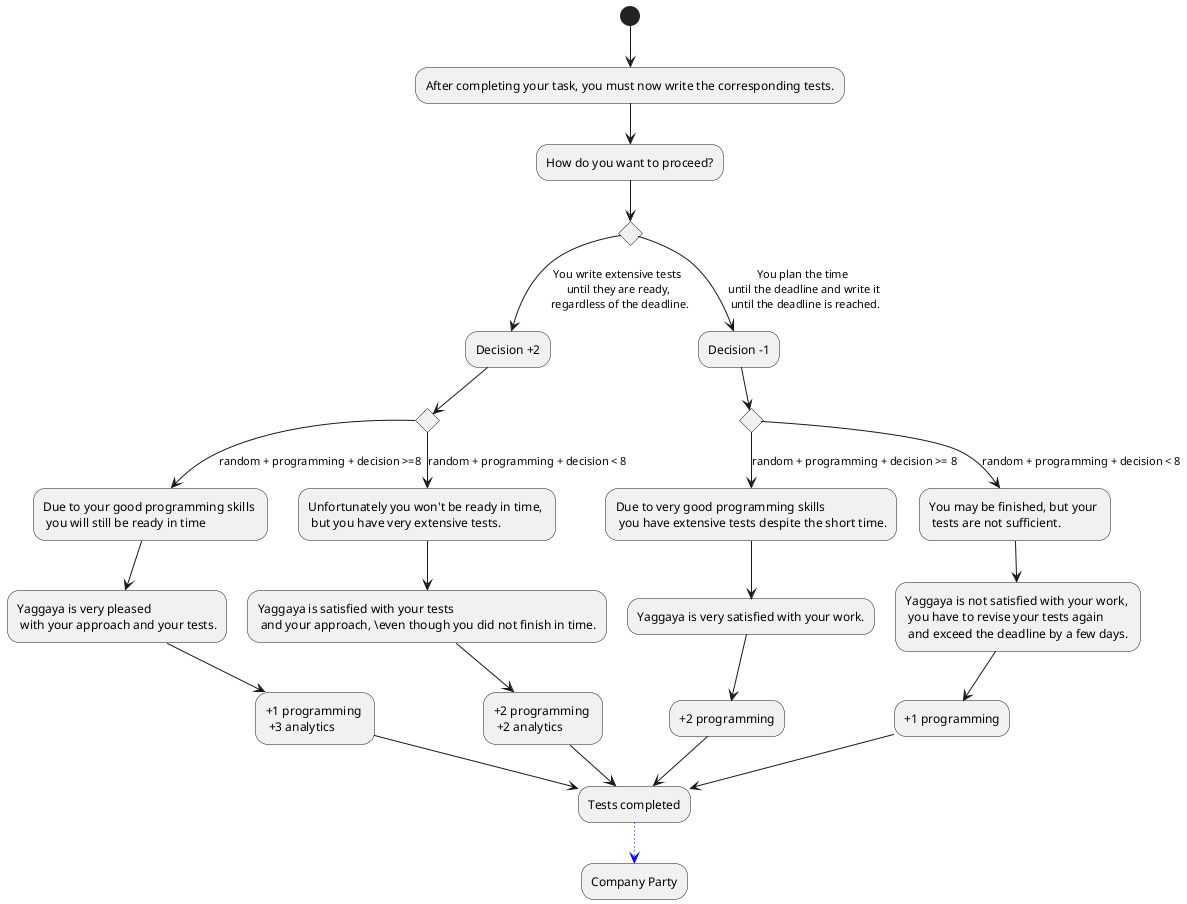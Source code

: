 @startuml
(*) --> "After completing your task, you must now write the corresponding tests."
--> "How do you want to proceed?" as wie
if "" then
--> [You write extensive tests \n until they are ready, \n regardless of the deadline.] "Decision +2" as d1
if " " then 
--> [random + programming + decision >=8] "Due to your good programming skills \n you will still be ready in time"
--> "Yaggaya is very pleased \n with your approach and your tests."
--> "+1 programming \n +3 analytics" as a1
else 
--> [random + programming + decision < 8] "Unfortunately you won't be ready in time, \n but you have very extensive tests."
--> "Yaggaya is satisfied with your tests \n and your approach, \even though you did not finish in time."
--> "+2 programming \n +2 analytics" as a2
endif
else
 --> [You plan the time \n until the deadline and write it \n until the deadline is reached.] "Decision -1" as d2
if " " then 
--> [random + programming + decision >= 8] "Due to very good programming skills \n you have extensive tests despite the short time."
--> "Yaggaya is very satisfied with your work."
--> "+2 programming" as a3
else 
--> [random + programming + decision < 8] "You may be finished, but your \n tests are not sufficient."
--> "Yaggaya is not satisfied with your work, \n you have to revise your tests again \n and exceed the deadline by a few days."
--> "+1 programming" as a4
endif
endif

a1 --> "Tests completed" as ta
a2 --> ta
a3 --> ta
a4 --> ta
ta -[#blue,dotted]-> "Company Party"





@enduml